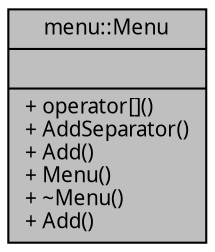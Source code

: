 digraph "menu::Menu"
{
 // INTERACTIVE_SVG=YES
  edge [fontname="Verdana",fontsize="10",labelfontname="Verdana",labelfontsize="10"];
  node [fontname="Verdana",fontsize="10",shape=record];
  Node1 [label="{menu::Menu\n||+ operator[]()\l+ AddSeparator()\l+ Add()\l+ Menu()\l+ ~Menu()\l+ Add()\l}",height=0.2,width=0.4,color="black", fillcolor="grey75", style="filled", fontcolor="black"];
}
